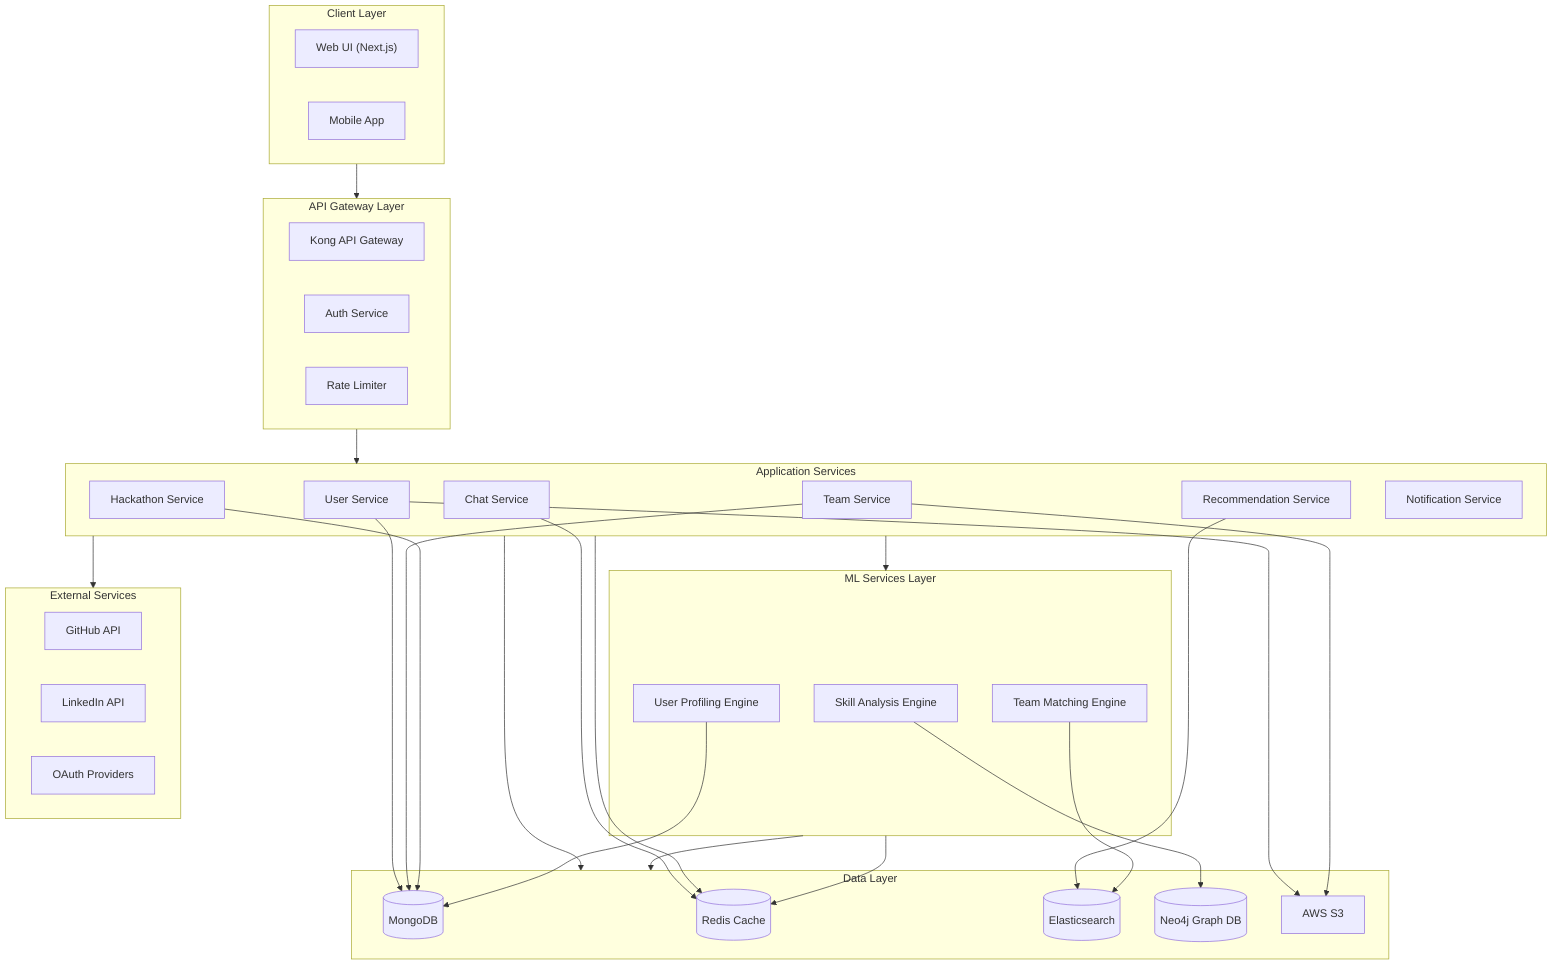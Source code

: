 flowchart TB
    subgraph Client["Client Layer"]
        UI["Web UI (Next.js)"]
        Mobile["Mobile App"]
    end

    subgraph API_Gateway["API Gateway Layer"]
        Gateway["Kong API Gateway"]
        Auth["Auth Service"]
        Rate["Rate Limiter"]
    end

    subgraph App_Services["Application Services"]
        direction TB
        UserService["User Service"]
        TeamService["Team Service"]
        HackathonService["Hackathon Service"]
        RecommendationService["Recommendation Service"]
        ChatService["Chat Service"]
        NotificationService["Notification Service"]
    end

    subgraph ML_Services["ML Services Layer"]
        SkillAnalysis["Skill Analysis Engine"]
        TeamMatcher["Team Matching Engine"]
        UserProfiling["User Profiling Engine"]
    end

    subgraph Data_Layer["Data Layer"]
        direction TB
        MongoDB[(MongoDB)]
        Redis[(Redis Cache)]
        Elasticsearch[(Elasticsearch)]
        Neo4j[(Neo4j Graph DB)]
        S3["AWS S3"]
    end

    subgraph External["External Services"]
        GitHub["GitHub API"]
        LinkedIn["LinkedIn API"]
        OAuth["OAuth Providers"]
    end

    Client --> API_Gateway
    API_Gateway --> App_Services
    App_Services --> ML_Services
    App_Services --> Data_Layer
    ML_Services --> Data_Layer
    App_Services --> External

    %% Service Connections
    UserService --> MongoDB
    TeamService --> MongoDB
    HackathonService --> MongoDB
    RecommendationService --> Elasticsearch
    ChatService --> Redis
    
    %% ML Service Connections
    SkillAnalysis --> Neo4j
    TeamMatcher --> Elasticsearch
    UserProfiling --> MongoDB

    %% Cache Layer
    App_Services --> Redis
    ML_Services --> Redis

    %% File Storage
    UserService --> S3
    TeamService --> S3
